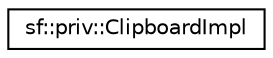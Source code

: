 digraph "Graphical Class Hierarchy"
{
 // LATEX_PDF_SIZE
  edge [fontname="Helvetica",fontsize="10",labelfontname="Helvetica",labelfontsize="10"];
  node [fontname="Helvetica",fontsize="10",shape=record];
  rankdir="LR";
  Node0 [label="sf::priv::ClipboardImpl",height=0.2,width=0.4,color="black", fillcolor="white", style="filled",URL="$d2/da4/classsf_1_1priv_1_1ClipboardImpl.html",tooltip="Give access to the system clipboard."];
}
